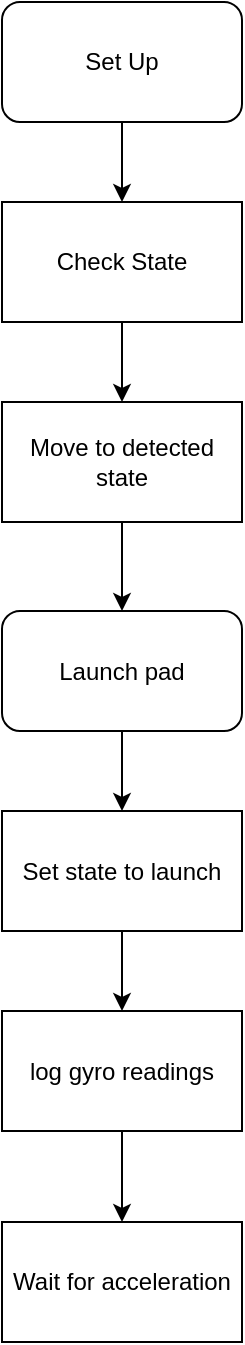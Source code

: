 <mxfile version="23.1.1" type="device">
  <diagram id="C5RBs43oDa-KdzZeNtuy" name="Page-1">
    <mxGraphModel dx="1105" dy="772" grid="1" gridSize="10" guides="1" tooltips="1" connect="1" arrows="1" fold="1" page="1" pageScale="1" pageWidth="827" pageHeight="1169" math="0" shadow="0">
      <root>
        <mxCell id="WIyWlLk6GJQsqaUBKTNV-0" />
        <mxCell id="WIyWlLk6GJQsqaUBKTNV-1" parent="WIyWlLk6GJQsqaUBKTNV-0" />
        <mxCell id="hKpSgnDOYvZBVqQ3qXr6-12" value="" style="edgeStyle=orthogonalEdgeStyle;rounded=0;orthogonalLoop=1;jettySize=auto;html=1;" edge="1" parent="WIyWlLk6GJQsqaUBKTNV-1" source="WIyWlLk6GJQsqaUBKTNV-3" target="hKpSgnDOYvZBVqQ3qXr6-11">
          <mxGeometry relative="1" as="geometry" />
        </mxCell>
        <mxCell id="WIyWlLk6GJQsqaUBKTNV-3" value="Set Up" style="rounded=1;whiteSpace=wrap;html=1;fontSize=12;glass=0;strokeWidth=1;shadow=0;" parent="WIyWlLk6GJQsqaUBKTNV-1" vertex="1">
          <mxGeometry x="120" y="20" width="120" height="60" as="geometry" />
        </mxCell>
        <mxCell id="hKpSgnDOYvZBVqQ3qXr6-14" value="" style="edgeStyle=orthogonalEdgeStyle;rounded=0;orthogonalLoop=1;jettySize=auto;html=1;" edge="1" parent="WIyWlLk6GJQsqaUBKTNV-1" source="hKpSgnDOYvZBVqQ3qXr6-11" target="hKpSgnDOYvZBVqQ3qXr6-13">
          <mxGeometry relative="1" as="geometry" />
        </mxCell>
        <mxCell id="hKpSgnDOYvZBVqQ3qXr6-11" value="Check State" style="rounded=0;whiteSpace=wrap;html=1;" vertex="1" parent="WIyWlLk6GJQsqaUBKTNV-1">
          <mxGeometry x="120" y="120" width="120" height="60" as="geometry" />
        </mxCell>
        <mxCell id="hKpSgnDOYvZBVqQ3qXr6-21" value="" style="edgeStyle=orthogonalEdgeStyle;rounded=0;orthogonalLoop=1;jettySize=auto;html=1;" edge="1" parent="WIyWlLk6GJQsqaUBKTNV-1" source="hKpSgnDOYvZBVqQ3qXr6-13" target="hKpSgnDOYvZBVqQ3qXr6-15">
          <mxGeometry relative="1" as="geometry" />
        </mxCell>
        <mxCell id="hKpSgnDOYvZBVqQ3qXr6-13" value="Move to detected state" style="rounded=0;whiteSpace=wrap;html=1;" vertex="1" parent="WIyWlLk6GJQsqaUBKTNV-1">
          <mxGeometry x="120" y="220" width="120" height="60" as="geometry" />
        </mxCell>
        <mxCell id="hKpSgnDOYvZBVqQ3qXr6-19" value="" style="edgeStyle=orthogonalEdgeStyle;rounded=0;orthogonalLoop=1;jettySize=auto;html=1;" edge="1" parent="WIyWlLk6GJQsqaUBKTNV-1" source="hKpSgnDOYvZBVqQ3qXr6-15" target="hKpSgnDOYvZBVqQ3qXr6-17">
          <mxGeometry relative="1" as="geometry" />
        </mxCell>
        <mxCell id="hKpSgnDOYvZBVqQ3qXr6-15" value="Launch pad" style="rounded=1;whiteSpace=wrap;html=1;" vertex="1" parent="WIyWlLk6GJQsqaUBKTNV-1">
          <mxGeometry x="120" y="324.5" width="120" height="60" as="geometry" />
        </mxCell>
        <mxCell id="hKpSgnDOYvZBVqQ3qXr6-20" value="" style="edgeStyle=orthogonalEdgeStyle;rounded=0;orthogonalLoop=1;jettySize=auto;html=1;" edge="1" parent="WIyWlLk6GJQsqaUBKTNV-1" source="hKpSgnDOYvZBVqQ3qXr6-17" target="hKpSgnDOYvZBVqQ3qXr6-18">
          <mxGeometry relative="1" as="geometry" />
        </mxCell>
        <mxCell id="hKpSgnDOYvZBVqQ3qXr6-17" value="Set state to launch" style="rounded=0;whiteSpace=wrap;html=1;" vertex="1" parent="WIyWlLk6GJQsqaUBKTNV-1">
          <mxGeometry x="120" y="424.5" width="120" height="60" as="geometry" />
        </mxCell>
        <mxCell id="hKpSgnDOYvZBVqQ3qXr6-25" value="" style="edgeStyle=orthogonalEdgeStyle;rounded=0;orthogonalLoop=1;jettySize=auto;html=1;" edge="1" parent="WIyWlLk6GJQsqaUBKTNV-1" source="hKpSgnDOYvZBVqQ3qXr6-18" target="hKpSgnDOYvZBVqQ3qXr6-24">
          <mxGeometry relative="1" as="geometry" />
        </mxCell>
        <mxCell id="hKpSgnDOYvZBVqQ3qXr6-18" value="log gyro readings" style="rounded=0;whiteSpace=wrap;html=1;" vertex="1" parent="WIyWlLk6GJQsqaUBKTNV-1">
          <mxGeometry x="120" y="524.5" width="120" height="60" as="geometry" />
        </mxCell>
        <mxCell id="hKpSgnDOYvZBVqQ3qXr6-24" value="Wait for acceleration" style="rounded=0;whiteSpace=wrap;html=1;" vertex="1" parent="WIyWlLk6GJQsqaUBKTNV-1">
          <mxGeometry x="120" y="630" width="120" height="60" as="geometry" />
        </mxCell>
      </root>
    </mxGraphModel>
  </diagram>
</mxfile>
